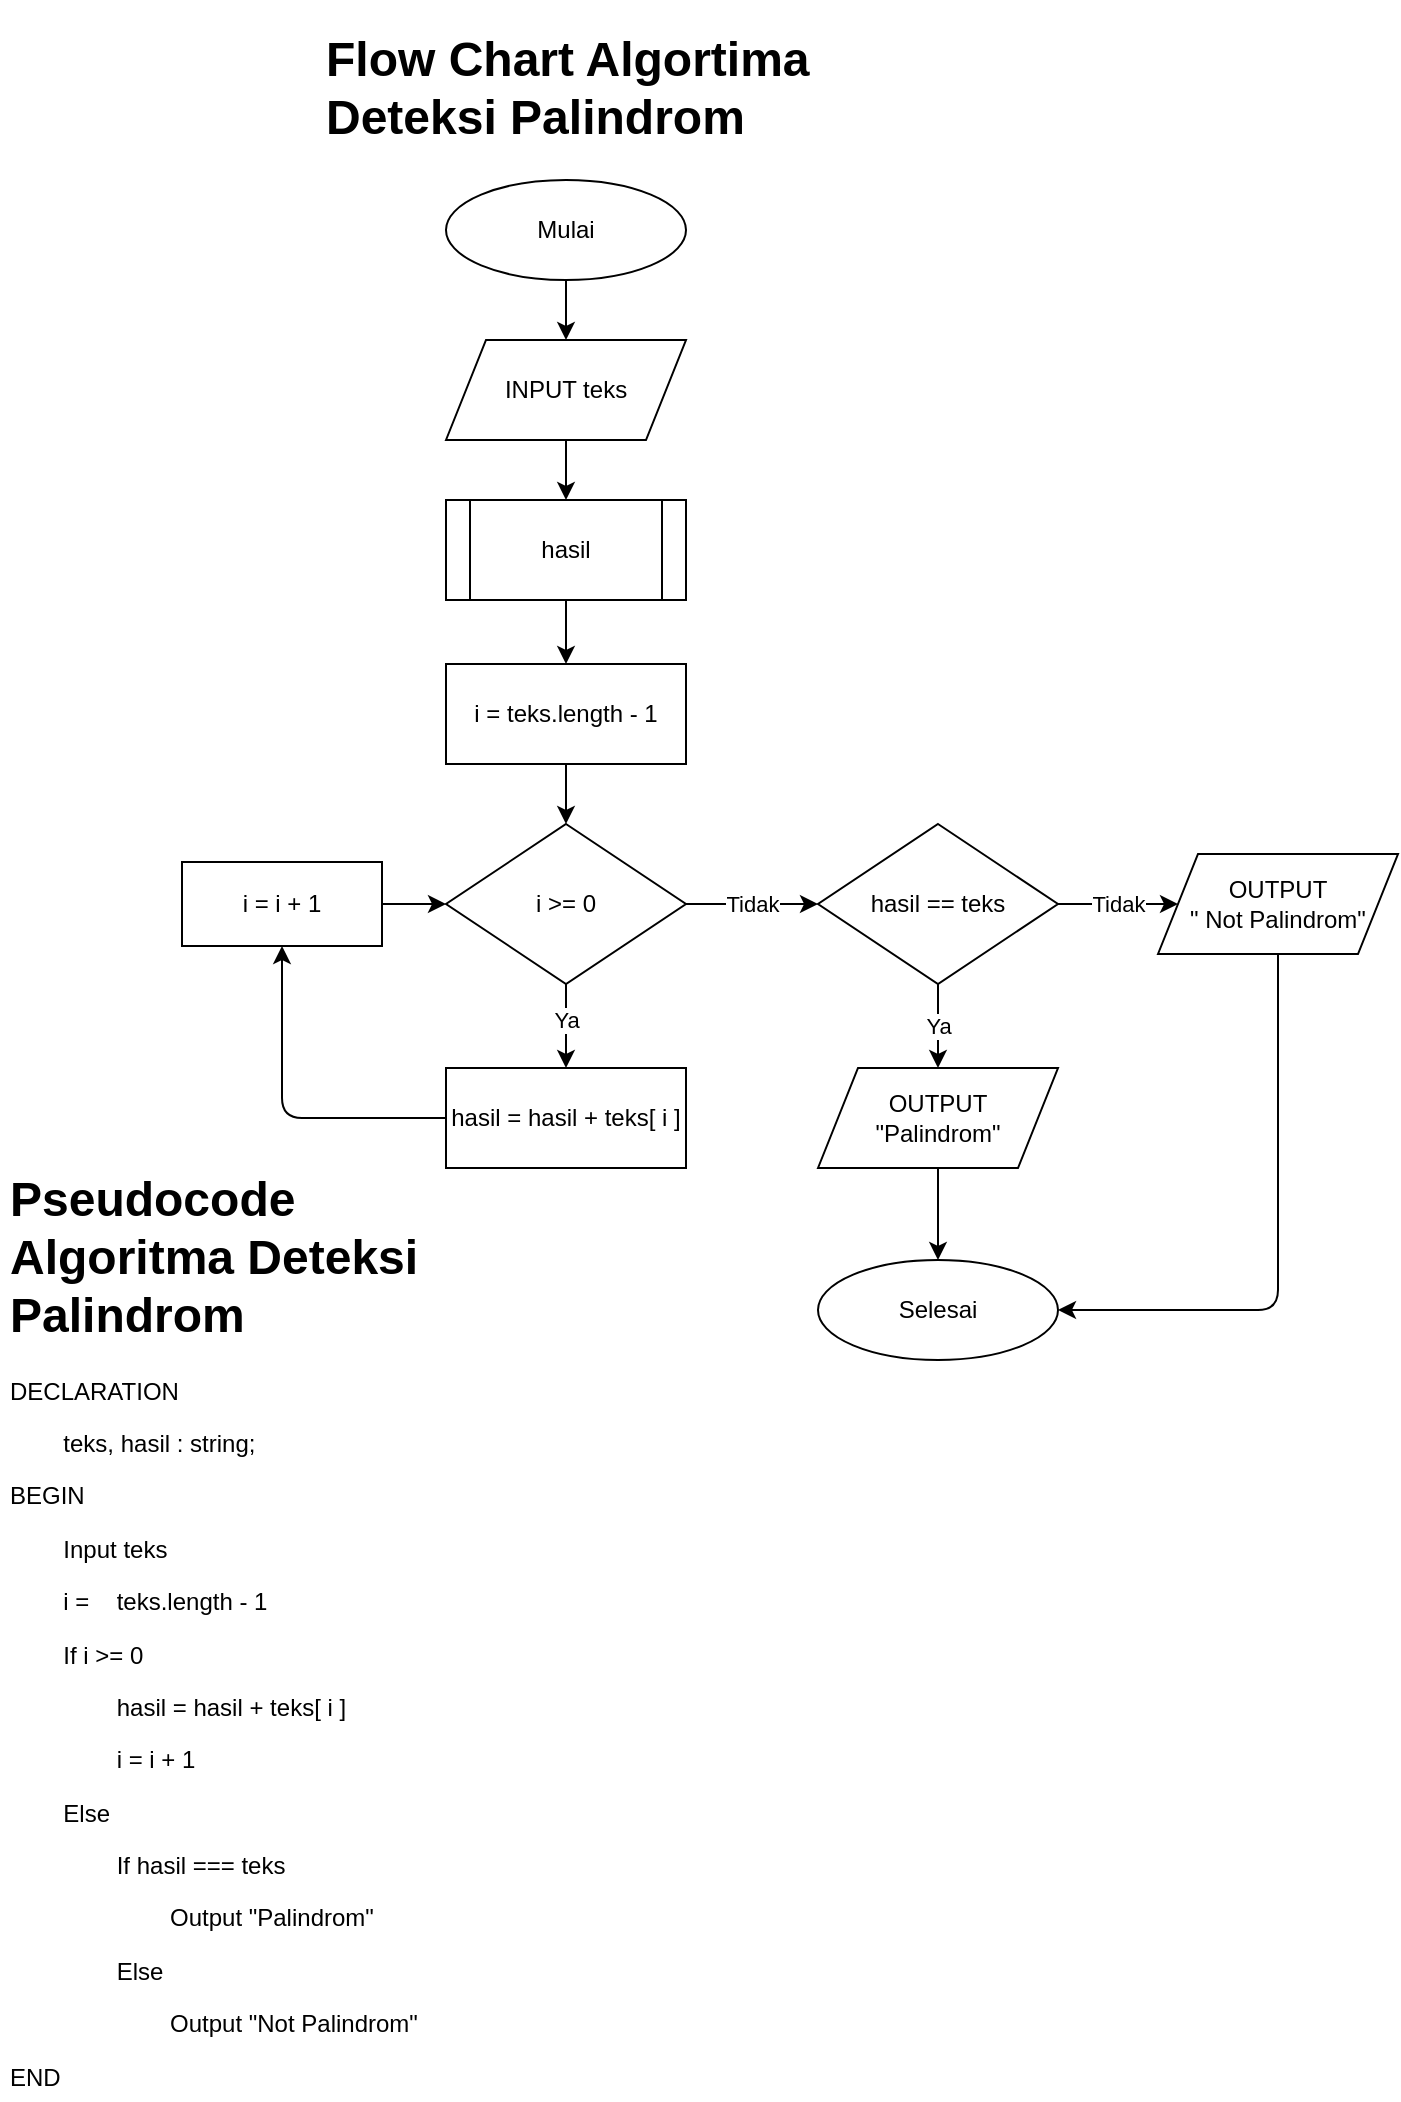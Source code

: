<mxfile>
    <diagram id="7txneoManCsuASgr4L0Q" name="Palindrom">
        <mxGraphModel dx="674" dy="344" grid="1" gridSize="10" guides="1" tooltips="1" connect="1" arrows="1" fold="1" page="1" pageScale="1" pageWidth="850" pageHeight="1100" math="0" shadow="0">
            <root>
                <mxCell id="0"/>
                <mxCell id="1" parent="0"/>
                <mxCell id="2" value="&lt;h1&gt;Pseudocode Algoritma Deteksi Palindrom&lt;/h1&gt;&lt;p&gt;DECLARATION&lt;/p&gt;&lt;p&gt;&lt;span style=&quot;background-color: initial; white-space: pre;&quot;&gt;&lt;span style=&quot;white-space: pre;&quot;&gt;&#9;&lt;/span&gt;teks, hasil : string;&lt;/span&gt;&lt;/p&gt;&lt;p&gt;&lt;span style=&quot;background-color: initial; white-space: pre;&quot;&gt;BEGIN&lt;/span&gt;&lt;/p&gt;&lt;p&gt;&lt;span style=&quot;background-color: initial; white-space: pre;&quot;&gt;&lt;span style=&quot;white-space: pre;&quot;&gt;&#9;&lt;/span&gt;Input teks&lt;/span&gt;&lt;/p&gt;&lt;p&gt;&lt;span style=&quot;background-color: initial; white-space: pre;&quot;&gt;&lt;span style=&quot;white-space: pre;&quot;&gt;&lt;span style=&quot;white-space: pre;&quot;&gt;&#9;&lt;/span&gt;i = &#9;teks.length - 1&lt;/span&gt;&lt;br&gt;&lt;/span&gt;&lt;/p&gt;&lt;p&gt;&lt;span style=&quot;background-color: initial; white-space: pre;&quot;&gt;&lt;span style=&quot;white-space: pre;&quot;&gt;&lt;span style=&quot;white-space: pre;&quot;&gt;&#9;&lt;/span&gt;If i &amp;gt;= 0&lt;br&gt;&lt;/span&gt;&lt;/span&gt;&lt;/p&gt;&lt;p&gt;&lt;span style=&quot;background-color: initial; white-space: pre;&quot;&gt;&lt;span style=&quot;white-space: pre;&quot;&gt;&lt;span style=&quot;white-space: pre;&quot;&gt;&#9;&lt;/span&gt;&lt;span style=&quot;white-space: pre;&quot;&gt;&#9;&lt;/span&gt;hasil = hasil + teks[ i ]&lt;br&gt;&lt;/span&gt;&lt;/span&gt;&lt;/p&gt;&lt;p&gt;&lt;span style=&quot;background-color: initial; white-space: pre;&quot;&gt;&lt;span style=&quot;white-space: pre;&quot;&gt;&lt;span style=&quot;white-space: pre;&quot;&gt;&#9;&lt;/span&gt;&lt;span style=&quot;white-space: pre;&quot;&gt;&#9;&lt;/span&gt;i = i + 1&lt;br&gt;&lt;/span&gt;&lt;/span&gt;&lt;/p&gt;&lt;p&gt;&lt;span style=&quot;background-color: initial; white-space: pre;&quot;&gt;&lt;span style=&quot;white-space: pre;&quot;&gt;&lt;span style=&quot;white-space: pre;&quot;&gt;&#9;&lt;/span&gt;Else&lt;br&gt;&lt;/span&gt;&lt;/span&gt;&lt;/p&gt;&lt;p&gt;&lt;span style=&quot;background-color: initial; white-space: pre;&quot;&gt;&lt;span style=&quot;white-space: pre;&quot;&gt;&lt;span style=&quot;white-space: pre;&quot;&gt;&#9;&lt;/span&gt;&lt;span style=&quot;white-space: pre;&quot;&gt;&#9;&lt;/span&gt;If hasil === teks&lt;br&gt;&lt;/span&gt;&lt;/span&gt;&lt;/p&gt;&lt;p&gt;&lt;span style=&quot;background-color: initial; white-space: pre;&quot;&gt;&lt;span style=&quot;white-space: pre;&quot;&gt;&lt;span style=&quot;white-space: pre;&quot;&gt;&#9;&lt;/span&gt;&lt;span style=&quot;white-space: pre;&quot;&gt;&#9;&lt;span style=&quot;white-space: pre;&quot;&gt;&#9;&lt;/span&gt;&lt;/span&gt;Output &quot;Palindrom&quot;&lt;br&gt;&lt;/span&gt;&lt;/span&gt;&lt;/p&gt;&lt;p&gt;&lt;span style=&quot;background-color: initial; white-space: pre;&quot;&gt;&lt;span style=&quot;white-space: pre;&quot;&gt;&lt;span style=&quot;white-space: pre;&quot;&gt;&#9;&lt;/span&gt;&lt;span style=&quot;white-space: pre;&quot;&gt;&#9;&lt;/span&gt;Else&lt;br&gt;&lt;/span&gt;&lt;/span&gt;&lt;/p&gt;&lt;p&gt;&lt;span style=&quot;background-color: initial; white-space: pre;&quot;&gt;&lt;span style=&quot;white-space: pre;&quot;&gt;&lt;span style=&quot;white-space: pre;&quot;&gt;&#9;&lt;/span&gt;&lt;span style=&quot;white-space: pre;&quot;&gt;&#9;&lt;span style=&quot;white-space: pre;&quot;&gt;&#9;&lt;/span&gt;&lt;/span&gt;Output &quot;Not Palindrom&quot;&lt;br&gt;&lt;/span&gt;&lt;/span&gt;&lt;/p&gt;&lt;p&gt;&lt;span style=&quot;background-color: initial; white-space: pre;&quot;&gt;&lt;span style=&quot;white-space: pre;&quot;&gt;END&lt;/span&gt;&lt;/span&gt;&lt;/p&gt;&lt;p&gt;&lt;span style=&quot;background-color: initial; white-space: pre;&quot;&gt;&lt;span style=&quot;white-space: pre;&quot;&gt;&lt;br&gt;&lt;/span&gt;&lt;/span&gt;&lt;/p&gt;" style="text;html=1;strokeColor=none;fillColor=none;spacing=5;spacingTop=-20;whiteSpace=wrap;overflow=hidden;rounded=0;" parent="1" vertex="1">
                    <mxGeometry x="30" y="610" width="250" height="470" as="geometry"/>
                </mxCell>
                <mxCell id="3" value="&lt;h1&gt;Flow Chart Algortima Deteksi Palindrom&lt;/h1&gt;" style="text;html=1;strokeColor=none;fillColor=none;spacing=5;spacingTop=-20;whiteSpace=wrap;overflow=hidden;rounded=0;" parent="1" vertex="1">
                    <mxGeometry x="188" y="40" width="250" height="120" as="geometry"/>
                </mxCell>
                <mxCell id="51" style="edgeStyle=none;html=1;exitX=0.5;exitY=1;exitDx=0;exitDy=0;entryX=0.5;entryY=0;entryDx=0;entryDy=0;" parent="1" source="49" target="50" edge="1">
                    <mxGeometry relative="1" as="geometry"/>
                </mxCell>
                <mxCell id="49" value="Mulai" style="ellipse;whiteSpace=wrap;html=1;" parent="1" vertex="1">
                    <mxGeometry x="253" y="120" width="120" height="50" as="geometry"/>
                </mxCell>
                <mxCell id="53" style="edgeStyle=none;html=1;exitX=0.5;exitY=1;exitDx=0;exitDy=0;" parent="1" source="50" edge="1">
                    <mxGeometry relative="1" as="geometry">
                        <mxPoint x="313" y="280" as="targetPoint"/>
                    </mxGeometry>
                </mxCell>
                <mxCell id="50" value="INPUT teks" style="shape=parallelogram;perimeter=parallelogramPerimeter;whiteSpace=wrap;html=1;fixedSize=1;" parent="1" vertex="1">
                    <mxGeometry x="253" y="200" width="120" height="50" as="geometry"/>
                </mxCell>
                <mxCell id="55" style="edgeStyle=none;html=1;exitX=0.5;exitY=1;exitDx=0;exitDy=0;entryX=0.5;entryY=0;entryDx=0;entryDy=0;" parent="1" source="52" target="54" edge="1">
                    <mxGeometry relative="1" as="geometry"/>
                </mxCell>
                <mxCell id="52" value="i = teks.length - 1" style="rounded=0;whiteSpace=wrap;html=1;" parent="1" vertex="1">
                    <mxGeometry x="253" y="362" width="120" height="50" as="geometry"/>
                </mxCell>
                <mxCell id="59" value="Ya" style="edgeStyle=none;html=1;exitX=0.5;exitY=1;exitDx=0;exitDy=0;entryX=0.5;entryY=0;entryDx=0;entryDy=0;" parent="1" source="54" target="58" edge="1">
                    <mxGeometry x="-0.143" relative="1" as="geometry">
                        <mxPoint as="offset"/>
                    </mxGeometry>
                </mxCell>
                <mxCell id="64" value="Tidak" style="edgeStyle=none;html=1;exitX=1;exitY=0.5;exitDx=0;exitDy=0;entryX=0;entryY=0.5;entryDx=0;entryDy=0;" parent="1" source="54" target="63" edge="1">
                    <mxGeometry relative="1" as="geometry"/>
                </mxCell>
                <mxCell id="54" value="i &amp;gt;= 0" style="rhombus;whiteSpace=wrap;html=1;" parent="1" vertex="1">
                    <mxGeometry x="253" y="442" width="120" height="80" as="geometry"/>
                </mxCell>
                <mxCell id="57" style="edgeStyle=none;html=1;exitX=0.5;exitY=1;exitDx=0;exitDy=0;entryX=0.5;entryY=0;entryDx=0;entryDy=0;" parent="1" source="56" target="52" edge="1">
                    <mxGeometry relative="1" as="geometry"/>
                </mxCell>
                <mxCell id="56" value="hasil" style="shape=process;whiteSpace=wrap;html=1;backgroundOutline=1;" parent="1" vertex="1">
                    <mxGeometry x="253" y="280" width="120" height="50" as="geometry"/>
                </mxCell>
                <mxCell id="61" style="edgeStyle=orthogonalEdgeStyle;html=1;exitX=0;exitY=0.5;exitDx=0;exitDy=0;entryX=0.5;entryY=1;entryDx=0;entryDy=0;" parent="1" source="58" target="60" edge="1">
                    <mxGeometry relative="1" as="geometry"/>
                </mxCell>
                <mxCell id="58" value="hasil = hasil + teks[ i ]" style="rounded=0;whiteSpace=wrap;html=1;" parent="1" vertex="1">
                    <mxGeometry x="253" y="564" width="120" height="50" as="geometry"/>
                </mxCell>
                <mxCell id="62" style="edgeStyle=none;html=1;exitX=1;exitY=0.5;exitDx=0;exitDy=0;entryX=0;entryY=0.5;entryDx=0;entryDy=0;" parent="1" source="60" target="54" edge="1">
                    <mxGeometry relative="1" as="geometry"/>
                </mxCell>
                <mxCell id="60" value="i = i + 1" style="rounded=0;whiteSpace=wrap;html=1;" parent="1" vertex="1">
                    <mxGeometry x="121" y="461" width="100" height="42" as="geometry"/>
                </mxCell>
                <mxCell id="68" value="Ya" style="edgeStyle=none;html=1;exitX=0.5;exitY=1;exitDx=0;exitDy=0;entryX=0.5;entryY=0;entryDx=0;entryDy=0;" parent="1" source="63" target="71" edge="1">
                    <mxGeometry relative="1" as="geometry">
                        <mxPoint x="499" y="553.59" as="targetPoint"/>
                    </mxGeometry>
                </mxCell>
                <mxCell id="73" value="Tidak" style="edgeStyle=none;html=1;exitX=1;exitY=0.5;exitDx=0;exitDy=0;entryX=0;entryY=0.5;entryDx=0;entryDy=0;" parent="1" source="63" target="72" edge="1">
                    <mxGeometry relative="1" as="geometry"/>
                </mxCell>
                <mxCell id="63" value="hasil == teks" style="rhombus;whiteSpace=wrap;html=1;" parent="1" vertex="1">
                    <mxGeometry x="439" y="442" width="120" height="80" as="geometry"/>
                </mxCell>
                <mxCell id="75" style="edgeStyle=none;html=1;exitX=0.5;exitY=1;exitDx=0;exitDy=0;" parent="1" source="71" target="74" edge="1">
                    <mxGeometry relative="1" as="geometry"/>
                </mxCell>
                <mxCell id="71" value="OUTPUT&lt;br&gt;&quot;Palindrom&quot;" style="shape=parallelogram;perimeter=parallelogramPerimeter;whiteSpace=wrap;html=1;fixedSize=1;" parent="1" vertex="1">
                    <mxGeometry x="439" y="564" width="120" height="50" as="geometry"/>
                </mxCell>
                <mxCell id="77" style="edgeStyle=orthogonalEdgeStyle;html=1;exitX=0.5;exitY=1;exitDx=0;exitDy=0;entryX=1;entryY=0.5;entryDx=0;entryDy=0;" parent="1" source="72" target="74" edge="1">
                    <mxGeometry relative="1" as="geometry"/>
                </mxCell>
                <mxCell id="72" value="OUTPUT&lt;br&gt;&quot; Not Palindrom&quot;" style="shape=parallelogram;perimeter=parallelogramPerimeter;whiteSpace=wrap;html=1;fixedSize=1;" parent="1" vertex="1">
                    <mxGeometry x="609" y="457" width="120" height="50" as="geometry"/>
                </mxCell>
                <mxCell id="74" value="Selesai" style="ellipse;whiteSpace=wrap;html=1;" parent="1" vertex="1">
                    <mxGeometry x="439" y="660" width="120" height="50" as="geometry"/>
                </mxCell>
            </root>
        </mxGraphModel>
    </diagram>
    <diagram id="M7eEW8PlP7c6nZuphhha" name="Reverse Word">
        <mxGraphModel dx="963" dy="491" grid="1" gridSize="10" guides="1" tooltips="1" connect="1" arrows="1" fold="1" page="1" pageScale="1" pageWidth="850" pageHeight="1100" math="0" shadow="0">
            <root>
                <mxCell id="0"/>
                <mxCell id="1" parent="0"/>
                <mxCell id="vW7dqv8D0yad2bBLIALM-47" value="&lt;h1&gt;Flow Chart Algortima Reverse Word&lt;/h1&gt;" style="text;html=1;strokeColor=none;fillColor=none;spacing=5;spacingTop=-20;whiteSpace=wrap;overflow=hidden;rounded=0;" vertex="1" parent="1">
                    <mxGeometry x="478" y="179" width="250" height="120" as="geometry"/>
                </mxCell>
                <mxCell id="vW7dqv8D0yad2bBLIALM-48" style="edgeStyle=none;html=1;exitX=0.5;exitY=1;exitDx=0;exitDy=0;entryX=0.5;entryY=0;entryDx=0;entryDy=0;" edge="1" parent="1" source="vW7dqv8D0yad2bBLIALM-49" target="vW7dqv8D0yad2bBLIALM-51">
                    <mxGeometry relative="1" as="geometry"/>
                </mxCell>
                <mxCell id="vW7dqv8D0yad2bBLIALM-49" value="Mulai" style="ellipse;whiteSpace=wrap;html=1;" vertex="1" parent="1">
                    <mxGeometry x="543" y="259" width="120" height="50" as="geometry"/>
                </mxCell>
                <mxCell id="vW7dqv8D0yad2bBLIALM-50" style="edgeStyle=none;html=1;exitX=0.5;exitY=1;exitDx=0;exitDy=0;" edge="1" parent="1" source="vW7dqv8D0yad2bBLIALM-51">
                    <mxGeometry relative="1" as="geometry">
                        <mxPoint x="603" y="419" as="targetPoint"/>
                    </mxGeometry>
                </mxCell>
                <mxCell id="vW7dqv8D0yad2bBLIALM-51" value="INPUT teks" style="shape=parallelogram;perimeter=parallelogramPerimeter;whiteSpace=wrap;html=1;fixedSize=1;" vertex="1" parent="1">
                    <mxGeometry x="543" y="339" width="120" height="50" as="geometry"/>
                </mxCell>
                <mxCell id="vW7dqv8D0yad2bBLIALM-52" style="edgeStyle=none;html=1;exitX=0.5;exitY=1;exitDx=0;exitDy=0;entryX=0.5;entryY=0;entryDx=0;entryDy=0;" edge="1" parent="1" source="vW7dqv8D0yad2bBLIALM-53" target="vW7dqv8D0yad2bBLIALM-56">
                    <mxGeometry relative="1" as="geometry"/>
                </mxCell>
                <mxCell id="vW7dqv8D0yad2bBLIALM-53" value="i = 0" style="rounded=0;whiteSpace=wrap;html=1;" vertex="1" parent="1">
                    <mxGeometry x="543" y="501" width="120" height="50" as="geometry"/>
                </mxCell>
                <mxCell id="vW7dqv8D0yad2bBLIALM-54" value="Tidak" style="edgeStyle=orthogonalEdgeStyle;html=1;exitX=1;exitY=0.5;exitDx=0;exitDy=0;entryX=0;entryY=0.5;entryDx=0;entryDy=0;" edge="1" parent="1" source="vW7dqv8D0yad2bBLIALM-56" target="vW7dqv8D0yad2bBLIALM-64">
                    <mxGeometry relative="1" as="geometry"/>
                </mxCell>
                <mxCell id="vW7dqv8D0yad2bBLIALM-55" value="Ya" style="edgeStyle=orthogonalEdgeStyle;html=1;exitX=0.5;exitY=1;exitDx=0;exitDy=0;entryX=0.5;entryY=0;entryDx=0;entryDy=0;" edge="1" parent="1" source="vW7dqv8D0yad2bBLIALM-56" target="vW7dqv8D0yad2bBLIALM-75">
                    <mxGeometry relative="1" as="geometry"/>
                </mxCell>
                <mxCell id="vW7dqv8D0yad2bBLIALM-56" value="i &amp;lt; teks.length" style="rhombus;whiteSpace=wrap;html=1;" vertex="1" parent="1">
                    <mxGeometry x="543" y="581" width="120" height="80" as="geometry"/>
                </mxCell>
                <mxCell id="vW7dqv8D0yad2bBLIALM-57" style="edgeStyle=none;html=1;exitX=0.5;exitY=1;exitDx=0;exitDy=0;entryX=0.5;entryY=0;entryDx=0;entryDy=0;" edge="1" parent="1" source="vW7dqv8D0yad2bBLIALM-58" target="vW7dqv8D0yad2bBLIALM-53">
                    <mxGeometry relative="1" as="geometry"/>
                </mxCell>
                <mxCell id="vW7dqv8D0yad2bBLIALM-58" value="teksTemp, hasil" style="shape=process;whiteSpace=wrap;html=1;backgroundOutline=1;" vertex="1" parent="1">
                    <mxGeometry x="543" y="419" width="120" height="50" as="geometry"/>
                </mxCell>
                <mxCell id="vW7dqv8D0yad2bBLIALM-59" style="edgeStyle=orthogonalEdgeStyle;html=1;exitX=0;exitY=0.5;exitDx=0;exitDy=0;entryX=0;entryY=0.5;entryDx=0;entryDy=0;" edge="1" parent="1" source="vW7dqv8D0yad2bBLIALM-60" target="vW7dqv8D0yad2bBLIALM-62">
                    <mxGeometry relative="1" as="geometry">
                        <Array as="points">
                            <mxPoint x="210" y="1059"/>
                            <mxPoint x="210" y="621"/>
                        </Array>
                    </mxGeometry>
                </mxCell>
                <mxCell id="vW7dqv8D0yad2bBLIALM-60" value="teksTemp = teksTemp + teks[ i ]" style="rounded=0;whiteSpace=wrap;html=1;" vertex="1" parent="1">
                    <mxGeometry x="543" y="1034" width="120" height="50" as="geometry"/>
                </mxCell>
                <mxCell id="vW7dqv8D0yad2bBLIALM-61" style="edgeStyle=none;html=1;exitX=1;exitY=0.5;exitDx=0;exitDy=0;entryX=0;entryY=0.5;entryDx=0;entryDy=0;" edge="1" parent="1" source="vW7dqv8D0yad2bBLIALM-62" target="vW7dqv8D0yad2bBLIALM-56">
                    <mxGeometry relative="1" as="geometry"/>
                </mxCell>
                <mxCell id="vW7dqv8D0yad2bBLIALM-62" value="i = i + 1" style="rounded=0;whiteSpace=wrap;html=1;" vertex="1" parent="1">
                    <mxGeometry x="398" y="600" width="100" height="42" as="geometry"/>
                </mxCell>
                <mxCell id="vW7dqv8D0yad2bBLIALM-63" style="edgeStyle=orthogonalEdgeStyle;html=1;exitX=0.5;exitY=1;exitDx=0;exitDy=0;entryX=0.5;entryY=0;entryDx=0;entryDy=0;" edge="1" parent="1" source="vW7dqv8D0yad2bBLIALM-64" target="vW7dqv8D0yad2bBLIALM-65">
                    <mxGeometry relative="1" as="geometry"/>
                </mxCell>
                <mxCell id="vW7dqv8D0yad2bBLIALM-64" value="OUTPUT&lt;br&gt;hasil" style="shape=parallelogram;perimeter=parallelogramPerimeter;whiteSpace=wrap;html=1;fixedSize=1;" vertex="1" parent="1">
                    <mxGeometry x="715" y="596" width="120" height="50" as="geometry"/>
                </mxCell>
                <mxCell id="vW7dqv8D0yad2bBLIALM-65" value="Selesai" style="ellipse;whiteSpace=wrap;html=1;" vertex="1" parent="1">
                    <mxGeometry x="715" y="999" width="120" height="50" as="geometry"/>
                </mxCell>
                <mxCell id="vW7dqv8D0yad2bBLIALM-66" value="Ya" style="edgeStyle=orthogonalEdgeStyle;html=1;exitX=0;exitY=0.5;exitDx=0;exitDy=0;entryX=1;entryY=0.5;entryDx=0;entryDy=0;" edge="1" parent="1" source="vW7dqv8D0yad2bBLIALM-68" target="vW7dqv8D0yad2bBLIALM-77">
                    <mxGeometry relative="1" as="geometry"/>
                </mxCell>
                <mxCell id="vW7dqv8D0yad2bBLIALM-67" value="Tidak" style="edgeStyle=orthogonalEdgeStyle;html=1;exitX=0.5;exitY=1;exitDx=0;exitDy=0;entryX=0.5;entryY=0;entryDx=0;entryDy=0;" edge="1" parent="1" source="vW7dqv8D0yad2bBLIALM-68" target="vW7dqv8D0yad2bBLIALM-60">
                    <mxGeometry relative="1" as="geometry"/>
                </mxCell>
                <mxCell id="vW7dqv8D0yad2bBLIALM-68" value="teks[ i ] == &quot; &quot;" style="rhombus;whiteSpace=wrap;html=1;" vertex="1" parent="1">
                    <mxGeometry x="543" y="899" width="120" height="80" as="geometry"/>
                </mxCell>
                <mxCell id="vW7dqv8D0yad2bBLIALM-69" style="edgeStyle=orthogonalEdgeStyle;html=1;exitX=0.5;exitY=0;exitDx=0;exitDy=0;entryX=0.5;entryY=1;entryDx=0;entryDy=0;" edge="1" parent="1" source="vW7dqv8D0yad2bBLIALM-70" target="vW7dqv8D0yad2bBLIALM-72">
                    <mxGeometry relative="1" as="geometry"/>
                </mxCell>
                <mxCell id="vW7dqv8D0yad2bBLIALM-70" value="hasil = &quot; &quot; + hasil" style="rounded=0;whiteSpace=wrap;html=1;" vertex="1" parent="1">
                    <mxGeometry x="229" y="914" width="120" height="50" as="geometry"/>
                </mxCell>
                <mxCell id="vW7dqv8D0yad2bBLIALM-71" style="edgeStyle=orthogonalEdgeStyle;html=1;exitX=0.5;exitY=0;exitDx=0;exitDy=0;entryX=0;entryY=0.5;entryDx=0;entryDy=0;" edge="1" parent="1" source="vW7dqv8D0yad2bBLIALM-72" target="vW7dqv8D0yad2bBLIALM-62">
                    <mxGeometry relative="1" as="geometry"/>
                </mxCell>
                <mxCell id="vW7dqv8D0yad2bBLIALM-72" value="teksTemp = &quot;&quot;" style="rounded=0;whiteSpace=wrap;html=1;" vertex="1" parent="1">
                    <mxGeometry x="229" y="739" width="120" height="50" as="geometry"/>
                </mxCell>
                <mxCell id="vW7dqv8D0yad2bBLIALM-73" value="Tidak" style="edgeStyle=orthogonalEdgeStyle;html=1;exitX=0.5;exitY=1;exitDx=0;exitDy=0;entryX=0.5;entryY=0;entryDx=0;entryDy=0;" edge="1" parent="1" source="vW7dqv8D0yad2bBLIALM-75" target="vW7dqv8D0yad2bBLIALM-68">
                    <mxGeometry relative="1" as="geometry"/>
                </mxCell>
                <mxCell id="vW7dqv8D0yad2bBLIALM-74" value="Ya" style="edgeStyle=orthogonalEdgeStyle;html=1;exitX=0;exitY=0.5;exitDx=0;exitDy=0;entryX=1;entryY=0.5;entryDx=0;entryDy=0;" edge="1" parent="1" source="vW7dqv8D0yad2bBLIALM-75" target="vW7dqv8D0yad2bBLIALM-79">
                    <mxGeometry relative="1" as="geometry"/>
                </mxCell>
                <mxCell id="vW7dqv8D0yad2bBLIALM-75" value="i == teks.length - 1" style="rhombus;whiteSpace=wrap;html=1;" vertex="1" parent="1">
                    <mxGeometry x="543" y="779" width="120" height="80" as="geometry"/>
                </mxCell>
                <mxCell id="vW7dqv8D0yad2bBLIALM-76" style="edgeStyle=orthogonalEdgeStyle;html=1;exitX=0;exitY=0.5;exitDx=0;exitDy=0;entryX=1;entryY=0.5;entryDx=0;entryDy=0;" edge="1" parent="1" source="vW7dqv8D0yad2bBLIALM-77" target="vW7dqv8D0yad2bBLIALM-70">
                    <mxGeometry relative="1" as="geometry"/>
                </mxCell>
                <mxCell id="vW7dqv8D0yad2bBLIALM-77" value="hasil = teksTemp + hasil" style="rounded=0;whiteSpace=wrap;html=1;" vertex="1" parent="1">
                    <mxGeometry x="388" y="914" width="120" height="50" as="geometry"/>
                </mxCell>
                <mxCell id="vW7dqv8D0yad2bBLIALM-78" style="edgeStyle=orthogonalEdgeStyle;html=1;exitX=0.5;exitY=0;exitDx=0;exitDy=0;entryX=0.5;entryY=1;entryDx=0;entryDy=0;" edge="1" parent="1" source="vW7dqv8D0yad2bBLIALM-79" target="vW7dqv8D0yad2bBLIALM-81">
                    <mxGeometry relative="1" as="geometry"/>
                </mxCell>
                <mxCell id="vW7dqv8D0yad2bBLIALM-79" value="teksTemp = teksTemp + teks[ i ]" style="rounded=0;whiteSpace=wrap;html=1;" vertex="1" parent="1">
                    <mxGeometry x="388" y="794" width="120" height="50" as="geometry"/>
                </mxCell>
                <mxCell id="vW7dqv8D0yad2bBLIALM-80" style="edgeStyle=orthogonalEdgeStyle;html=1;exitX=0.5;exitY=0;exitDx=0;exitDy=0;entryX=0.5;entryY=1;entryDx=0;entryDy=0;" edge="1" parent="1" source="vW7dqv8D0yad2bBLIALM-81" target="vW7dqv8D0yad2bBLIALM-62">
                    <mxGeometry relative="1" as="geometry"/>
                </mxCell>
                <mxCell id="vW7dqv8D0yad2bBLIALM-81" value="hasil = teksTemp + hasil" style="rounded=0;whiteSpace=wrap;html=1;" vertex="1" parent="1">
                    <mxGeometry x="388" y="689" width="120" height="50" as="geometry"/>
                </mxCell>
                <mxCell id="8F6qbN5JQaFhsPZkOhmZ-1" value="&lt;h1&gt;Pseudocode Algoritma Reverse Word&lt;/h1&gt;&lt;p&gt;DECLARATION&lt;/p&gt;&lt;p&gt;&lt;span style=&quot;background-color: initial; white-space: pre;&quot;&gt;&lt;span style=&quot;white-space: pre;&quot;&gt;&#9;&lt;/span&gt;teks, teksTemp, hasil  : string;&lt;/span&gt;&lt;/p&gt;&lt;p&gt;&lt;span style=&quot;background-color: initial; white-space: pre;&quot;&gt;BEGIN&lt;/span&gt;&lt;/p&gt;&lt;p&gt;&lt;span style=&quot;background-color: initial; white-space: pre;&quot;&gt;&lt;span style=&quot;white-space: pre;&quot;&gt;&#9;&lt;/span&gt;Input teks&lt;/span&gt;&lt;/p&gt;&lt;p&gt;&lt;span style=&quot;background-color: initial; white-space: pre;&quot;&gt;&lt;span style=&quot;white-space: pre;&quot;&gt;&#9;&lt;/span&gt;i = 0&lt;br&gt;&lt;/span&gt;&lt;/p&gt;&lt;p&gt;&lt;span style=&quot;background-color: initial; white-space: pre;&quot;&gt;&lt;span style=&quot;white-space: pre;&quot;&gt;&#9;&lt;/span&gt;If i &amp;lt; teks.length&lt;br&gt;&lt;/span&gt;&lt;/p&gt;&lt;p&gt;&lt;span style=&quot;background-color: initial; white-space: pre;&quot;&gt;&lt;span style=&quot;white-space: pre;&quot;&gt;&#9;&lt;/span&gt;&lt;span style=&quot;white-space: pre;&quot;&gt;&#9;&lt;/span&gt;If i == teks.length - 1&lt;br&gt;&lt;/span&gt;&lt;/p&gt;&lt;p&gt;&lt;span style=&quot;background-color: initial; white-space: pre;&quot;&gt;&lt;span style=&quot;white-space: pre;&quot;&gt;&#9;&lt;/span&gt;&lt;span style=&quot;white-space: pre;&quot;&gt;&#9;&lt;/span&gt;&lt;span style=&quot;white-space: pre;&quot;&gt;&#9;&lt;/span&gt;teksTemp = teksTemp + teks[ i ]&lt;br&gt;&lt;/span&gt;&lt;/p&gt;&lt;p&gt;&lt;span style=&quot;background-color: initial; white-space: pre;&quot;&gt;&lt;span style=&quot;white-space: pre;&quot;&gt;&#9;&lt;/span&gt;&lt;span style=&quot;white-space: pre;&quot;&gt;&#9;&lt;/span&gt;&lt;span style=&quot;white-space: pre;&quot;&gt;&#9;&lt;/span&gt;hasil = teksTemp + hasil&lt;br&gt;&lt;/span&gt;&lt;/p&gt;&lt;p&gt;&lt;span style=&quot;background-color: initial; white-space: pre;&quot;&gt;&lt;span style=&quot;white-space: pre;&quot;&gt;&#9;&lt;/span&gt;&lt;span style=&quot;white-space: pre;&quot;&gt;&#9;&lt;/span&gt;&lt;span style=&quot;white-space: pre;&quot;&gt;&#9;&lt;/span&gt;i = i + 1&lt;br&gt;&lt;/span&gt;&lt;/p&gt;&lt;p&gt;&lt;span style=&quot;background-color: initial; white-space: pre;&quot;&gt;&lt;span style=&quot;white-space: pre;&quot;&gt;&#9;&lt;/span&gt;&lt;span style=&quot;white-space: pre;&quot;&gt;&#9;&lt;/span&gt;Else&lt;br&gt;&lt;/span&gt;&lt;/p&gt;&lt;p&gt;&lt;span style=&quot;background-color: initial; white-space: pre;&quot;&gt;&lt;span style=&quot;white-space: pre;&quot;&gt;&#9;&lt;/span&gt;&lt;span style=&quot;white-space: pre;&quot;&gt;&#9;&lt;/span&gt;&lt;span style=&quot;white-space: pre;&quot;&gt;&#9;&lt;/span&gt;If teks[ i ] == &quot; &quot;&lt;br&gt;&lt;/span&gt;&lt;/p&gt;&lt;p&gt;&lt;span style=&quot;background-color: initial; white-space: pre;&quot;&gt;&lt;span style=&quot;white-space: pre;&quot;&gt;&#9;&lt;/span&gt;&lt;span style=&quot;white-space: pre;&quot;&gt;&#9;&lt;/span&gt;&lt;span style=&quot;white-space: pre;&quot;&gt;&#9;&lt;/span&gt;&lt;span style=&quot;white-space: pre;&quot;&gt;&#9;&lt;/span&gt;hasil = teksTemp + hasil&lt;br&gt;&lt;/span&gt;&lt;/p&gt;&lt;p&gt;&lt;span style=&quot;background-color: initial; white-space: pre;&quot;&gt;&lt;span style=&quot;white-space: pre;&quot;&gt;&#9;&lt;/span&gt;&lt;span style=&quot;white-space: pre;&quot;&gt;&#9;&lt;/span&gt;&lt;span style=&quot;white-space: pre;&quot;&gt;&#9;&lt;/span&gt;&lt;span style=&quot;white-space: pre;&quot;&gt;&#9;&lt;/span&gt;hasil = &quot; &quot; + hasil&lt;br&gt;&lt;/span&gt;&lt;/p&gt;&lt;p&gt;&lt;span style=&quot;background-color: initial; white-space: pre;&quot;&gt;&lt;span style=&quot;white-space: pre;&quot;&gt;&#9;&lt;/span&gt;&lt;span style=&quot;white-space: pre;&quot;&gt;&#9;&lt;/span&gt;&lt;span style=&quot;white-space: pre;&quot;&gt;&#9;&lt;/span&gt;&lt;span style=&quot;white-space: pre;&quot;&gt;&#9;&lt;/span&gt;teksTemp = &quot;&quot;&lt;br&gt;&lt;/span&gt;&lt;/p&gt;&lt;p&gt;&lt;span style=&quot;background-color: initial; white-space: pre;&quot;&gt;&lt;span style=&quot;white-space: pre;&quot;&gt;&#9;&lt;/span&gt;&lt;span style=&quot;white-space: pre;&quot;&gt;&#9;&lt;/span&gt;&lt;span style=&quot;white-space: pre;&quot;&gt;&#9;&lt;/span&gt;&lt;span style=&quot;white-space: pre;&quot;&gt;&#9;&lt;/span&gt;i = i + 1&lt;br&gt;&lt;/span&gt;&lt;/p&gt;&lt;p&gt;&lt;span style=&quot;background-color: initial; white-space: pre;&quot;&gt;&lt;span style=&quot;white-space: pre;&quot;&gt;&#9;&lt;/span&gt;&lt;span style=&quot;white-space: pre;&quot;&gt;&#9;&lt;/span&gt;&lt;span style=&quot;white-space: pre;&quot;&gt;&#9;&lt;/span&gt;Else&lt;br&gt;&lt;/span&gt;&lt;/p&gt;&lt;p&gt;&lt;span style=&quot;background-color: initial; white-space: pre;&quot;&gt;&lt;span style=&quot;white-space: pre;&quot;&gt;&#9;&lt;/span&gt;&lt;span style=&quot;white-space: pre;&quot;&gt;&#9;&lt;/span&gt;&lt;span style=&quot;white-space: pre;&quot;&gt;&#9;&lt;/span&gt;&lt;span style=&quot;white-space: pre;&quot;&gt;&#9;&lt;/span&gt;teksTemp = teksTemp + teks[ i ]&lt;br&gt;&lt;/span&gt;&lt;/p&gt;&lt;p&gt;&lt;span style=&quot;background-color: initial; white-space: pre;&quot;&gt;&lt;span style=&quot;white-space: pre;&quot;&gt;&#9;&lt;/span&gt;&lt;span style=&quot;white-space: pre;&quot;&gt;&#9;&lt;/span&gt;&lt;span style=&quot;white-space: pre;&quot;&gt;&#9;&lt;/span&gt;&lt;span style=&quot;white-space: pre;&quot;&gt;&#9;&lt;/span&gt;i = i + 1&lt;br&gt;&lt;/span&gt;&lt;/p&gt;&lt;p&gt;&lt;span style=&quot;background-color: initial; white-space: pre;&quot;&gt;&lt;span style=&quot;white-space: pre;&quot;&gt;&#9;&lt;/span&gt;Else&lt;br&gt;&lt;/span&gt;&lt;/p&gt;&lt;p&gt;&lt;span style=&quot;background-color: initial; white-space: pre;&quot;&gt;&lt;span style=&quot;white-space: pre;&quot;&gt;&#9;&lt;/span&gt;&lt;span style=&quot;white-space: pre;&quot;&gt;&#9;&lt;/span&gt;Output hasil&lt;br&gt;&lt;/span&gt;&lt;/p&gt;&lt;p&gt;&lt;span style=&quot;background-color: initial; white-space: pre;&quot;&gt;&lt;span style=&quot;white-space: pre;&quot;&gt;END&lt;/span&gt;&lt;/span&gt;&lt;/p&gt;&lt;p&gt;&lt;span style=&quot;background-color: initial; white-space: pre;&quot;&gt;&lt;span style=&quot;white-space: pre;&quot;&gt;&lt;br&gt;&lt;/span&gt;&lt;/span&gt;&lt;/p&gt;" style="text;html=1;strokeColor=none;fillColor=none;spacing=5;spacingTop=-20;whiteSpace=wrap;overflow=hidden;rounded=0;" vertex="1" parent="1">
                    <mxGeometry x="20" y="23" width="320" height="677" as="geometry"/>
                </mxCell>
            </root>
        </mxGraphModel>
    </diagram>
</mxfile>